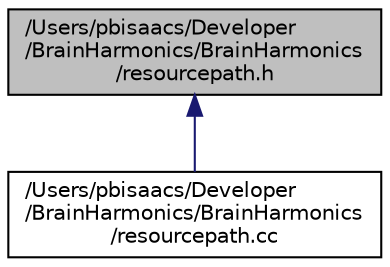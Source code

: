digraph "/Users/pbisaacs/Developer/BrainHarmonics/BrainHarmonics/resourcepath.h"
{
  edge [fontname="Helvetica",fontsize="10",labelfontname="Helvetica",labelfontsize="10"];
  node [fontname="Helvetica",fontsize="10",shape=record];
  Node1 [label="/Users/pbisaacs/Developer\l/BrainHarmonics/BrainHarmonics\l/resourcepath.h",height=0.2,width=0.4,color="black", fillcolor="grey75", style="filled", fontcolor="black"];
  Node1 -> Node2 [dir="back",color="midnightblue",fontsize="10",style="solid",fontname="Helvetica"];
  Node2 [label="/Users/pbisaacs/Developer\l/BrainHarmonics/BrainHarmonics\l/resourcepath.cc",height=0.2,width=0.4,color="black", fillcolor="white", style="filled",URL="$resourcepath_8cc.html"];
}
